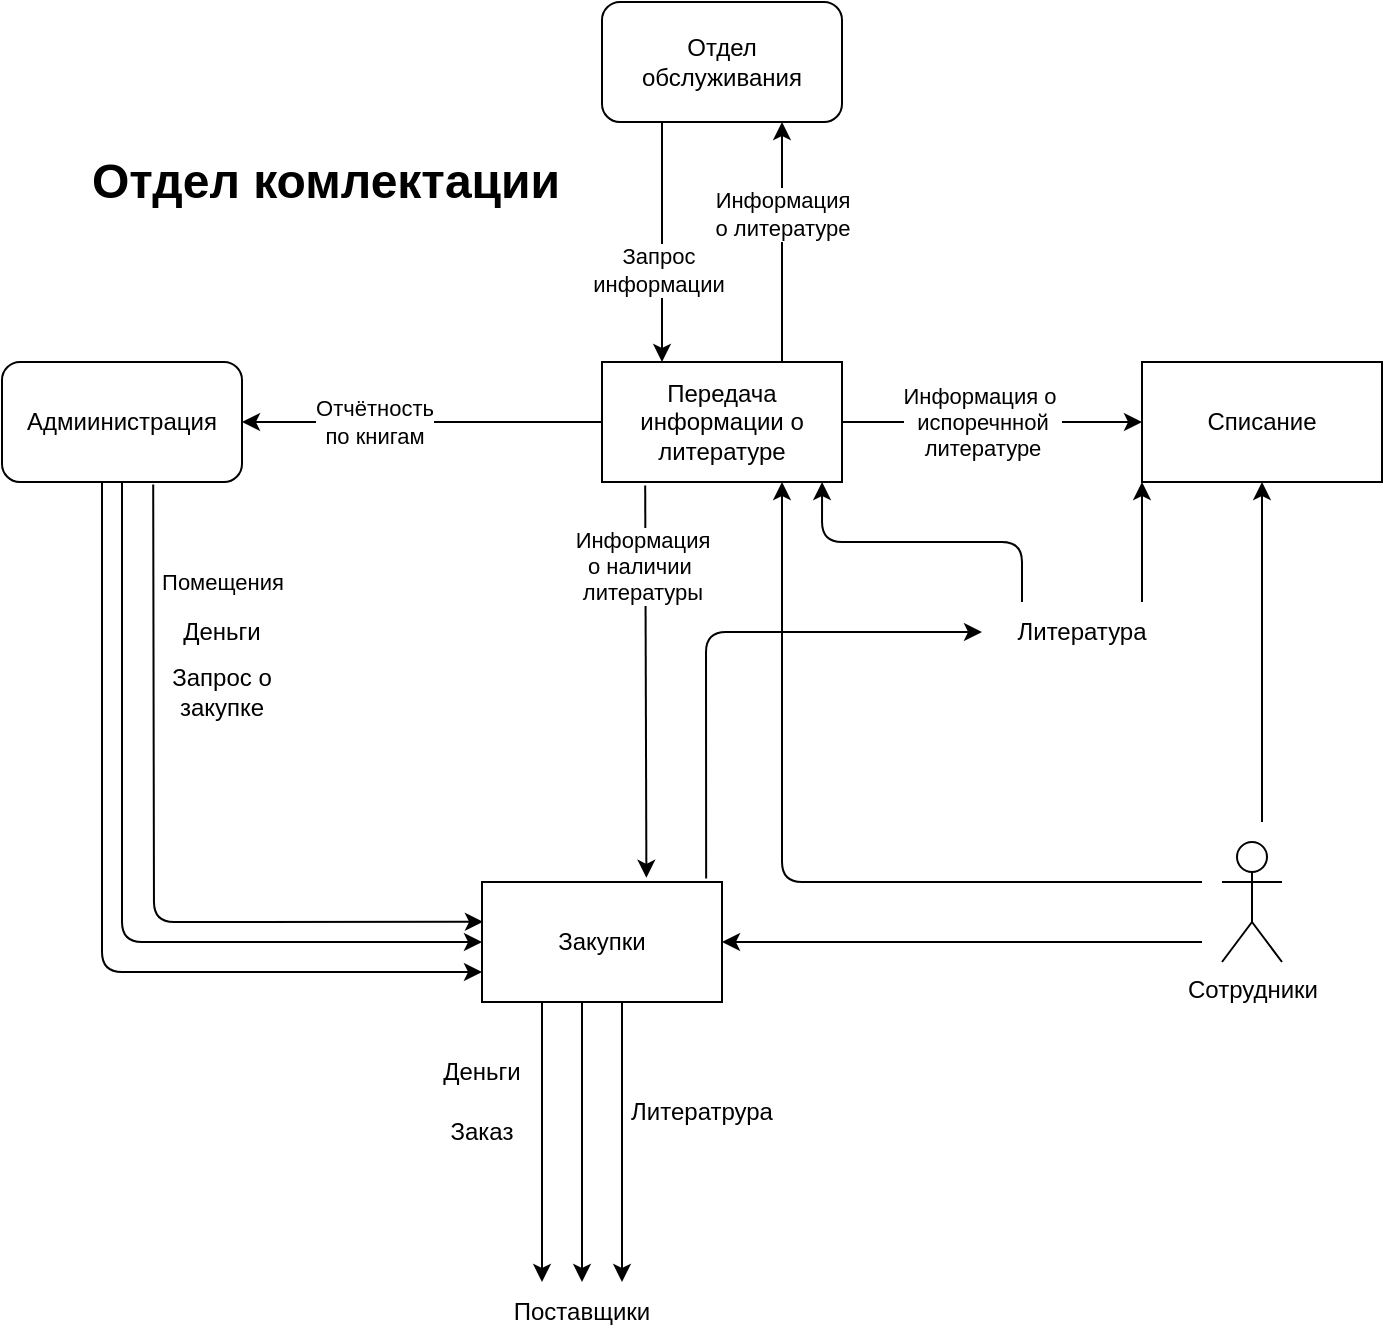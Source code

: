 <mxfile>
    <diagram id="0L4UJQP6E9TmUH1FxVcY" name="Page-1">
        <mxGraphModel dx="877" dy="719" grid="1" gridSize="10" guides="1" tooltips="1" connect="1" arrows="1" fold="1" page="1" pageScale="1" pageWidth="2000" pageHeight="2000" math="0" shadow="0">
            <root>
                <mxCell id="0"/>
                <mxCell id="1" parent="0"/>
                <mxCell id="14" style="edgeStyle=none;html=1;" edge="1" parent="1" source="4" target="7">
                    <mxGeometry relative="1" as="geometry"/>
                </mxCell>
                <mxCell id="15" value="Отчётность&lt;br&gt;по книгам" style="edgeLabel;html=1;align=center;verticalAlign=middle;resizable=0;points=[];" vertex="1" connectable="0" parent="14">
                    <mxGeometry x="0.268" relative="1" as="geometry">
                        <mxPoint as="offset"/>
                    </mxGeometry>
                </mxCell>
                <mxCell id="4" value="Передача информации о&lt;br&gt;литературе" style="rounded=0;whiteSpace=wrap;html=1;" vertex="1" parent="1">
                    <mxGeometry x="1050" y="660" width="120" height="60" as="geometry"/>
                </mxCell>
                <mxCell id="5" value="Отдел обслуживания" style="rounded=1;whiteSpace=wrap;html=1;" vertex="1" parent="1">
                    <mxGeometry x="1050" y="480" width="120" height="60" as="geometry"/>
                </mxCell>
                <mxCell id="18" style="edgeStyle=none;html=1;entryX=0;entryY=0.5;entryDx=0;entryDy=0;" edge="1" parent="1" source="7" target="16">
                    <mxGeometry relative="1" as="geometry">
                        <Array as="points">
                            <mxPoint x="810" y="950"/>
                        </Array>
                    </mxGeometry>
                </mxCell>
                <mxCell id="19" value="Помещения" style="edgeLabel;html=1;align=center;verticalAlign=middle;resizable=0;points=[];" vertex="1" connectable="0" parent="18">
                    <mxGeometry x="-0.67" y="1" relative="1" as="geometry">
                        <mxPoint x="49" y="-18" as="offset"/>
                    </mxGeometry>
                </mxCell>
                <mxCell id="7" value="Адмиинистрация" style="rounded=1;whiteSpace=wrap;html=1;" vertex="1" parent="1">
                    <mxGeometry x="750" y="660" width="120" height="60" as="geometry"/>
                </mxCell>
                <mxCell id="8" value="" style="endArrow=classic;html=1;exitX=0.75;exitY=0;exitDx=0;exitDy=0;entryX=0.75;entryY=1;entryDx=0;entryDy=0;" edge="1" parent="1" source="4" target="5">
                    <mxGeometry width="50" height="50" relative="1" as="geometry">
                        <mxPoint x="1190" y="640" as="sourcePoint"/>
                        <mxPoint x="1240" y="590" as="targetPoint"/>
                    </mxGeometry>
                </mxCell>
                <mxCell id="11" value="Информация&lt;br&gt;о литературе" style="edgeLabel;html=1;align=center;verticalAlign=middle;resizable=0;points=[];" vertex="1" connectable="0" parent="8">
                    <mxGeometry x="0.238" relative="1" as="geometry">
                        <mxPoint as="offset"/>
                    </mxGeometry>
                </mxCell>
                <mxCell id="12" value="" style="endArrow=classic;html=1;exitX=0.25;exitY=1;exitDx=0;exitDy=0;entryX=0.25;entryY=0;entryDx=0;entryDy=0;" edge="1" parent="1" source="5" target="4">
                    <mxGeometry width="50" height="50" relative="1" as="geometry">
                        <mxPoint x="1010" y="650" as="sourcePoint"/>
                        <mxPoint x="1060" y="600" as="targetPoint"/>
                    </mxGeometry>
                </mxCell>
                <mxCell id="13" value="Запрос&lt;br&gt;информации" style="edgeLabel;html=1;align=center;verticalAlign=middle;resizable=0;points=[];" vertex="1" connectable="0" parent="12">
                    <mxGeometry x="0.235" y="-2" relative="1" as="geometry">
                        <mxPoint as="offset"/>
                    </mxGeometry>
                </mxCell>
                <mxCell id="16" value="Закупки" style="rounded=0;whiteSpace=wrap;html=1;" vertex="1" parent="1">
                    <mxGeometry x="990" y="920" width="120" height="60" as="geometry"/>
                </mxCell>
                <mxCell id="17" value="Списание" style="rounded=0;whiteSpace=wrap;html=1;" vertex="1" parent="1">
                    <mxGeometry x="1320" y="660" width="120" height="60" as="geometry"/>
                </mxCell>
                <mxCell id="20" value="" style="endArrow=classic;html=1;exitX=0.63;exitY=1.021;exitDx=0;exitDy=0;exitPerimeter=0;entryX=0.004;entryY=0.332;entryDx=0;entryDy=0;entryPerimeter=0;" edge="1" parent="1" source="7" target="16">
                    <mxGeometry width="50" height="50" relative="1" as="geometry">
                        <mxPoint x="900" y="820" as="sourcePoint"/>
                        <mxPoint x="950" y="770" as="targetPoint"/>
                        <Array as="points">
                            <mxPoint x="826" y="940"/>
                        </Array>
                    </mxGeometry>
                </mxCell>
                <mxCell id="21" value="" style="endArrow=classic;html=1;entryX=0;entryY=0.75;entryDx=0;entryDy=0;" edge="1" parent="1" target="16">
                    <mxGeometry width="50" height="50" relative="1" as="geometry">
                        <mxPoint x="800" y="720" as="sourcePoint"/>
                        <mxPoint x="1010" y="810" as="targetPoint"/>
                        <Array as="points">
                            <mxPoint x="800" y="965"/>
                        </Array>
                    </mxGeometry>
                </mxCell>
                <mxCell id="22" value="Деньги" style="text;html=1;strokeColor=none;fillColor=none;align=center;verticalAlign=middle;whiteSpace=wrap;rounded=0;" vertex="1" parent="1">
                    <mxGeometry x="830" y="780" width="60" height="30" as="geometry"/>
                </mxCell>
                <mxCell id="23" value="Запрос о закупке" style="text;html=1;strokeColor=none;fillColor=none;align=center;verticalAlign=middle;whiteSpace=wrap;rounded=0;" vertex="1" parent="1">
                    <mxGeometry x="830" y="810" width="60" height="30" as="geometry"/>
                </mxCell>
                <mxCell id="24" value="Поставщики" style="text;html=1;strokeColor=none;fillColor=none;align=center;verticalAlign=middle;whiteSpace=wrap;rounded=0;" vertex="1" parent="1">
                    <mxGeometry x="1010" y="1120" width="60" height="30" as="geometry"/>
                </mxCell>
                <mxCell id="25" value="" style="endArrow=classic;html=1;exitX=0.25;exitY=1;exitDx=0;exitDy=0;" edge="1" parent="1" source="16">
                    <mxGeometry width="50" height="50" relative="1" as="geometry">
                        <mxPoint x="1000" y="1080" as="sourcePoint"/>
                        <mxPoint x="1020" y="1120" as="targetPoint"/>
                    </mxGeometry>
                </mxCell>
                <mxCell id="26" value="" style="endArrow=classic;html=1;exitX=0.25;exitY=1;exitDx=0;exitDy=0;" edge="1" parent="1">
                    <mxGeometry width="50" height="50" relative="1" as="geometry">
                        <mxPoint x="1040" y="980" as="sourcePoint"/>
                        <mxPoint x="1040" y="1120" as="targetPoint"/>
                    </mxGeometry>
                </mxCell>
                <mxCell id="27" value="" style="endArrow=classic;html=1;exitX=0.25;exitY=1;exitDx=0;exitDy=0;" edge="1" parent="1">
                    <mxGeometry width="50" height="50" relative="1" as="geometry">
                        <mxPoint x="1060" y="980" as="sourcePoint"/>
                        <mxPoint x="1060" y="1120" as="targetPoint"/>
                    </mxGeometry>
                </mxCell>
                <mxCell id="28" value="Деньги" style="text;html=1;strokeColor=none;fillColor=none;align=center;verticalAlign=middle;whiteSpace=wrap;rounded=0;" vertex="1" parent="1">
                    <mxGeometry x="960" y="1000" width="60" height="30" as="geometry"/>
                </mxCell>
                <mxCell id="29" value="Заказ" style="text;html=1;strokeColor=none;fillColor=none;align=center;verticalAlign=middle;whiteSpace=wrap;rounded=0;" vertex="1" parent="1">
                    <mxGeometry x="960" y="1030" width="60" height="30" as="geometry"/>
                </mxCell>
                <mxCell id="30" value="" style="endArrow=classic;html=1;exitX=0.18;exitY=1.03;exitDx=0;exitDy=0;exitPerimeter=0;entryX=0.685;entryY=-0.035;entryDx=0;entryDy=0;entryPerimeter=0;" edge="1" parent="1" source="4" target="16">
                    <mxGeometry width="50" height="50" relative="1" as="geometry">
                        <mxPoint x="1080" y="840" as="sourcePoint"/>
                        <mxPoint x="1130" y="790" as="targetPoint"/>
                    </mxGeometry>
                </mxCell>
                <mxCell id="31" value="Информация&lt;br&gt;о наличии&amp;nbsp;&lt;br&gt;литературы" style="edgeLabel;html=1;align=center;verticalAlign=middle;resizable=0;points=[];" vertex="1" connectable="0" parent="30">
                    <mxGeometry x="-0.598" y="-2" relative="1" as="geometry">
                        <mxPoint as="offset"/>
                    </mxGeometry>
                </mxCell>
                <mxCell id="32" value="Литература" style="text;html=1;strokeColor=none;fillColor=none;align=center;verticalAlign=middle;whiteSpace=wrap;rounded=0;" vertex="1" parent="1">
                    <mxGeometry x="1260" y="780" width="60" height="30" as="geometry"/>
                </mxCell>
                <mxCell id="33" value="" style="endArrow=classic;html=1;entryX=0.917;entryY=1;entryDx=0;entryDy=0;entryPerimeter=0;exitX=0;exitY=0;exitDx=0;exitDy=0;" edge="1" parent="1" source="32" target="4">
                    <mxGeometry width="50" height="50" relative="1" as="geometry">
                        <mxPoint x="1210" y="810" as="sourcePoint"/>
                        <mxPoint x="1260" y="760" as="targetPoint"/>
                        <Array as="points">
                            <mxPoint x="1260" y="750"/>
                            <mxPoint x="1160" y="750"/>
                        </Array>
                    </mxGeometry>
                </mxCell>
                <mxCell id="34" value="" style="endArrow=classic;html=1;exitX=0.934;exitY=-0.03;exitDx=0;exitDy=0;exitPerimeter=0;" edge="1" parent="1" source="16">
                    <mxGeometry width="50" height="50" relative="1" as="geometry">
                        <mxPoint x="1140" y="910" as="sourcePoint"/>
                        <mxPoint x="1240" y="795" as="targetPoint"/>
                        <Array as="points">
                            <mxPoint x="1102" y="795"/>
                        </Array>
                    </mxGeometry>
                </mxCell>
                <mxCell id="35" value="" style="endArrow=classic;html=1;exitX=1;exitY=0;exitDx=0;exitDy=0;entryX=0;entryY=1;entryDx=0;entryDy=0;" edge="1" parent="1" source="32" target="17">
                    <mxGeometry width="50" height="50" relative="1" as="geometry">
                        <mxPoint x="1290" y="800" as="sourcePoint"/>
                        <mxPoint x="1340" y="750" as="targetPoint"/>
                    </mxGeometry>
                </mxCell>
                <mxCell id="36" value="" style="endArrow=classic;html=1;exitX=1;exitY=0.5;exitDx=0;exitDy=0;entryX=0;entryY=0.5;entryDx=0;entryDy=0;" edge="1" parent="1" source="4" target="17">
                    <mxGeometry width="50" height="50" relative="1" as="geometry">
                        <mxPoint x="1230" y="700" as="sourcePoint"/>
                        <mxPoint x="1280" y="650" as="targetPoint"/>
                    </mxGeometry>
                </mxCell>
                <mxCell id="37" value="Информация о&amp;nbsp;&lt;br&gt;испоречнной&lt;br&gt;литературе" style="edgeLabel;html=1;align=center;verticalAlign=middle;resizable=0;points=[];" vertex="1" connectable="0" parent="36">
                    <mxGeometry x="-0.334" y="-1" relative="1" as="geometry">
                        <mxPoint x="20" y="-1" as="offset"/>
                    </mxGeometry>
                </mxCell>
                <mxCell id="38" value="Литератрура" style="text;html=1;strokeColor=none;fillColor=none;align=center;verticalAlign=middle;whiteSpace=wrap;rounded=0;" vertex="1" parent="1">
                    <mxGeometry x="1070" y="1020" width="60" height="30" as="geometry"/>
                </mxCell>
                <mxCell id="39" value="Сотрудники" style="shape=umlActor;verticalLabelPosition=bottom;verticalAlign=top;html=1;outlineConnect=0;" vertex="1" parent="1">
                    <mxGeometry x="1360" y="900" width="30" height="60" as="geometry"/>
                </mxCell>
                <mxCell id="41" value="" style="endArrow=classic;html=1;entryX=1;entryY=0.5;entryDx=0;entryDy=0;" edge="1" parent="1" target="16">
                    <mxGeometry width="50" height="50" relative="1" as="geometry">
                        <mxPoint x="1350" y="950" as="sourcePoint"/>
                        <mxPoint x="1270" y="960" as="targetPoint"/>
                    </mxGeometry>
                </mxCell>
                <mxCell id="42" value="" style="endArrow=classic;html=1;" edge="1" parent="1" target="17">
                    <mxGeometry width="50" height="50" relative="1" as="geometry">
                        <mxPoint x="1380" y="890" as="sourcePoint"/>
                        <mxPoint x="1450" y="830" as="targetPoint"/>
                    </mxGeometry>
                </mxCell>
                <mxCell id="43" value="" style="endArrow=classic;html=1;entryX=0.75;entryY=1;entryDx=0;entryDy=0;" edge="1" parent="1" target="4">
                    <mxGeometry width="50" height="50" relative="1" as="geometry">
                        <mxPoint x="1350" y="920" as="sourcePoint"/>
                        <mxPoint x="1240" y="880" as="targetPoint"/>
                        <Array as="points">
                            <mxPoint x="1140" y="920"/>
                        </Array>
                    </mxGeometry>
                </mxCell>
                <mxCell id="44" value="&lt;h1&gt;Отдел комлектации&lt;/h1&gt;" style="text;html=1;strokeColor=none;fillColor=none;spacing=5;spacingTop=-20;whiteSpace=wrap;overflow=hidden;rounded=0;" vertex="1" parent="1">
                    <mxGeometry x="790" y="550" width="250" height="40" as="geometry"/>
                </mxCell>
            </root>
        </mxGraphModel>
    </diagram>
</mxfile>